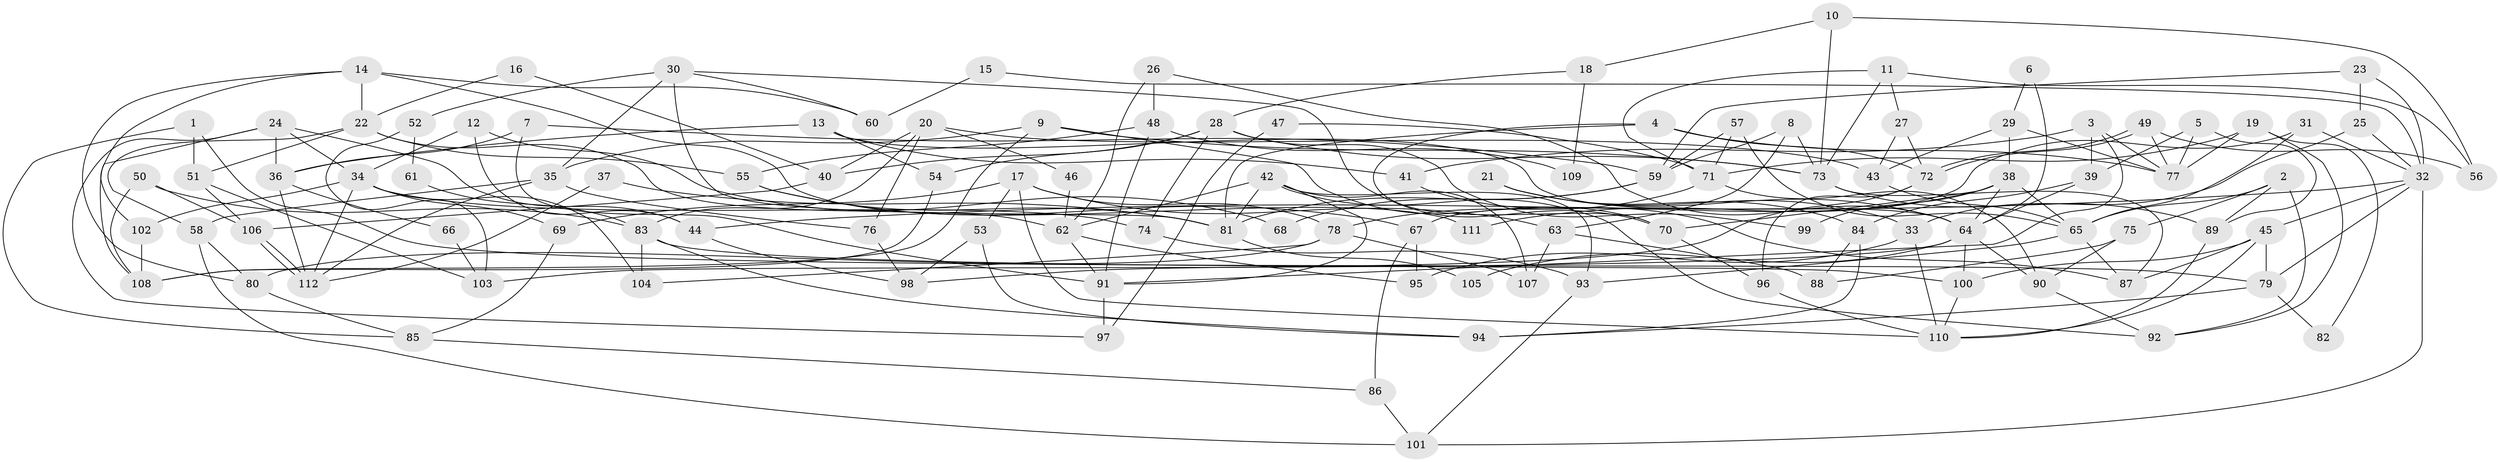 // coarse degree distribution, {8: 0.17777777777777778, 9: 0.06666666666666667, 6: 0.15555555555555556, 12: 0.044444444444444446, 4: 0.08888888888888889, 2: 0.15555555555555556, 3: 0.1111111111111111, 7: 0.06666666666666667, 5: 0.08888888888888889, 10: 0.022222222222222223, 13: 0.022222222222222223}
// Generated by graph-tools (version 1.1) at 2025/51/03/04/25 22:51:21]
// undirected, 112 vertices, 224 edges
graph export_dot {
  node [color=gray90,style=filled];
  1;
  2;
  3;
  4;
  5;
  6;
  7;
  8;
  9;
  10;
  11;
  12;
  13;
  14;
  15;
  16;
  17;
  18;
  19;
  20;
  21;
  22;
  23;
  24;
  25;
  26;
  27;
  28;
  29;
  30;
  31;
  32;
  33;
  34;
  35;
  36;
  37;
  38;
  39;
  40;
  41;
  42;
  43;
  44;
  45;
  46;
  47;
  48;
  49;
  50;
  51;
  52;
  53;
  54;
  55;
  56;
  57;
  58;
  59;
  60;
  61;
  62;
  63;
  64;
  65;
  66;
  67;
  68;
  69;
  70;
  71;
  72;
  73;
  74;
  75;
  76;
  77;
  78;
  79;
  80;
  81;
  82;
  83;
  84;
  85;
  86;
  87;
  88;
  89;
  90;
  91;
  92;
  93;
  94;
  95;
  96;
  97;
  98;
  99;
  100;
  101;
  102;
  103;
  104;
  105;
  106;
  107;
  108;
  109;
  110;
  111;
  112;
  1 -- 85;
  1 -- 51;
  1 -- 79;
  2 -- 89;
  2 -- 65;
  2 -- 75;
  2 -- 92;
  3 -- 77;
  3 -- 39;
  3 -- 41;
  3 -- 91;
  4 -- 70;
  4 -- 81;
  4 -- 72;
  4 -- 77;
  5 -- 89;
  5 -- 77;
  5 -- 39;
  6 -- 64;
  6 -- 29;
  7 -- 36;
  7 -- 91;
  7 -- 59;
  8 -- 59;
  8 -- 73;
  8 -- 63;
  9 -- 70;
  9 -- 73;
  9 -- 35;
  9 -- 108;
  10 -- 73;
  10 -- 56;
  10 -- 18;
  11 -- 27;
  11 -- 71;
  11 -- 56;
  11 -- 73;
  12 -- 44;
  12 -- 34;
  12 -- 68;
  13 -- 41;
  13 -- 64;
  13 -- 36;
  13 -- 54;
  14 -- 80;
  14 -- 102;
  14 -- 22;
  14 -- 60;
  14 -- 111;
  15 -- 60;
  15 -- 32;
  16 -- 22;
  16 -- 40;
  17 -- 53;
  17 -- 78;
  17 -- 63;
  17 -- 69;
  17 -- 110;
  18 -- 28;
  18 -- 109;
  19 -- 71;
  19 -- 92;
  19 -- 77;
  19 -- 82;
  20 -- 76;
  20 -- 40;
  20 -- 43;
  20 -- 46;
  20 -- 83;
  21 -- 84;
  21 -- 64;
  21 -- 33;
  22 -- 55;
  22 -- 51;
  22 -- 58;
  22 -- 62;
  23 -- 32;
  23 -- 25;
  23 -- 59;
  24 -- 34;
  24 -- 108;
  24 -- 36;
  24 -- 44;
  24 -- 97;
  25 -- 33;
  25 -- 32;
  26 -- 62;
  26 -- 64;
  26 -- 48;
  27 -- 43;
  27 -- 72;
  28 -- 74;
  28 -- 73;
  28 -- 40;
  28 -- 54;
  28 -- 99;
  29 -- 77;
  29 -- 38;
  29 -- 43;
  30 -- 81;
  30 -- 35;
  30 -- 52;
  30 -- 60;
  30 -- 70;
  31 -- 65;
  31 -- 67;
  31 -- 32;
  32 -- 79;
  32 -- 44;
  32 -- 45;
  32 -- 101;
  33 -- 110;
  33 -- 95;
  34 -- 112;
  34 -- 104;
  34 -- 69;
  34 -- 74;
  34 -- 102;
  35 -- 112;
  35 -- 58;
  35 -- 76;
  36 -- 66;
  36 -- 112;
  37 -- 81;
  37 -- 112;
  38 -- 65;
  38 -- 64;
  38 -- 70;
  38 -- 99;
  38 -- 111;
  39 -- 64;
  39 -- 84;
  40 -- 106;
  41 -- 87;
  42 -- 62;
  42 -- 81;
  42 -- 91;
  42 -- 92;
  42 -- 93;
  42 -- 107;
  43 -- 65;
  44 -- 98;
  45 -- 110;
  45 -- 79;
  45 -- 87;
  45 -- 100;
  46 -- 62;
  47 -- 97;
  47 -- 71;
  48 -- 91;
  48 -- 55;
  48 -- 109;
  49 -- 72;
  49 -- 72;
  49 -- 77;
  49 -- 56;
  50 -- 83;
  50 -- 108;
  50 -- 106;
  51 -- 106;
  51 -- 103;
  52 -- 103;
  52 -- 61;
  53 -- 94;
  53 -- 98;
  54 -- 108;
  55 -- 67;
  55 -- 81;
  57 -- 65;
  57 -- 59;
  57 -- 71;
  58 -- 80;
  58 -- 101;
  59 -- 68;
  59 -- 81;
  61 -- 83;
  62 -- 91;
  62 -- 95;
  63 -- 88;
  63 -- 107;
  64 -- 90;
  64 -- 100;
  64 -- 103;
  64 -- 105;
  65 -- 93;
  65 -- 87;
  66 -- 103;
  67 -- 95;
  67 -- 86;
  69 -- 85;
  70 -- 96;
  71 -- 90;
  71 -- 78;
  72 -- 96;
  72 -- 98;
  73 -- 87;
  73 -- 89;
  74 -- 93;
  75 -- 88;
  75 -- 90;
  76 -- 98;
  78 -- 107;
  78 -- 80;
  78 -- 104;
  79 -- 82;
  79 -- 94;
  80 -- 85;
  81 -- 105;
  83 -- 100;
  83 -- 94;
  83 -- 104;
  84 -- 94;
  84 -- 88;
  85 -- 86;
  86 -- 101;
  89 -- 110;
  90 -- 92;
  91 -- 97;
  93 -- 101;
  96 -- 110;
  100 -- 110;
  102 -- 108;
  106 -- 112;
  106 -- 112;
}
